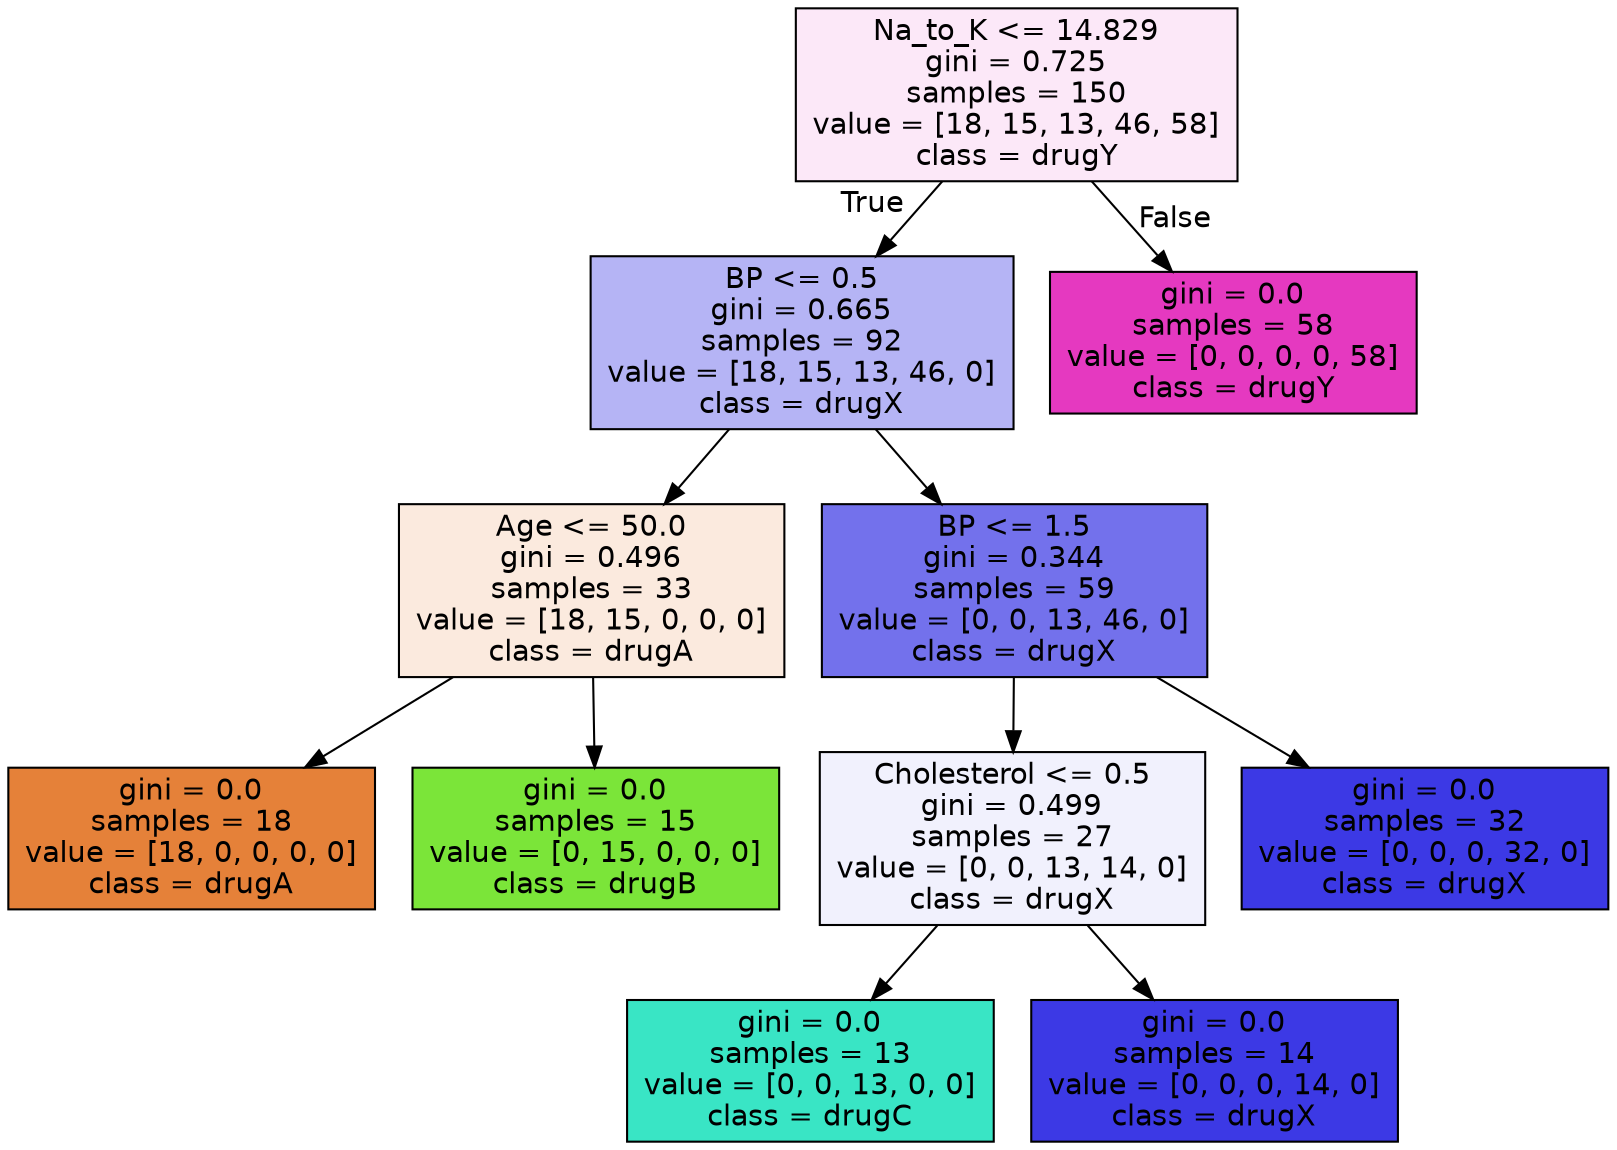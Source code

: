 digraph Tree {
node [shape=box, style="filled", color="black", fontname="helvetica"] ;
edge [fontname="helvetica"] ;
0 [label="Na_to_K <= 14.829\ngini = 0.725\nsamples = 150\nvalue = [18, 15, 13, 46, 58]\nclass = drugY", fillcolor="#fce8f8"] ;
1 [label="BP <= 0.5\ngini = 0.665\nsamples = 92\nvalue = [18, 15, 13, 46, 0]\nclass = drugX", fillcolor="#b5b4f5"] ;
0 -> 1 [labeldistance=2.5, labelangle=45, headlabel="True"] ;
2 [label="Age <= 50.0\ngini = 0.496\nsamples = 33\nvalue = [18, 15, 0, 0, 0]\nclass = drugA", fillcolor="#fbeade"] ;
1 -> 2 ;
3 [label="gini = 0.0\nsamples = 18\nvalue = [18, 0, 0, 0, 0]\nclass = drugA", fillcolor="#e58139"] ;
2 -> 3 ;
4 [label="gini = 0.0\nsamples = 15\nvalue = [0, 15, 0, 0, 0]\nclass = drugB", fillcolor="#7be539"] ;
2 -> 4 ;
5 [label="BP <= 1.5\ngini = 0.344\nsamples = 59\nvalue = [0, 0, 13, 46, 0]\nclass = drugX", fillcolor="#7371ec"] ;
1 -> 5 ;
6 [label="Cholesterol <= 0.5\ngini = 0.499\nsamples = 27\nvalue = [0, 0, 13, 14, 0]\nclass = drugX", fillcolor="#f1f1fd"] ;
5 -> 6 ;
7 [label="gini = 0.0\nsamples = 13\nvalue = [0, 0, 13, 0, 0]\nclass = drugC", fillcolor="#39e5c5"] ;
6 -> 7 ;
8 [label="gini = 0.0\nsamples = 14\nvalue = [0, 0, 0, 14, 0]\nclass = drugX", fillcolor="#3c39e5"] ;
6 -> 8 ;
9 [label="gini = 0.0\nsamples = 32\nvalue = [0, 0, 0, 32, 0]\nclass = drugX", fillcolor="#3c39e5"] ;
5 -> 9 ;
10 [label="gini = 0.0\nsamples = 58\nvalue = [0, 0, 0, 0, 58]\nclass = drugY", fillcolor="#e539c0"] ;
0 -> 10 [labeldistance=2.5, labelangle=-45, headlabel="False"] ;
}